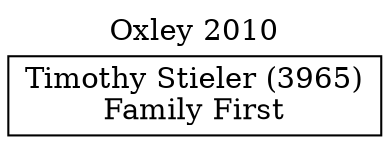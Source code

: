 // House preference flow
digraph "Timothy Stieler (3965)_Oxley_2010" {
	graph [label="Oxley 2010" labelloc=t mclimit=10]
	node [shape=box]
	"Timothy Stieler (3965)" [label="Timothy Stieler (3965)
Family First"]
}
